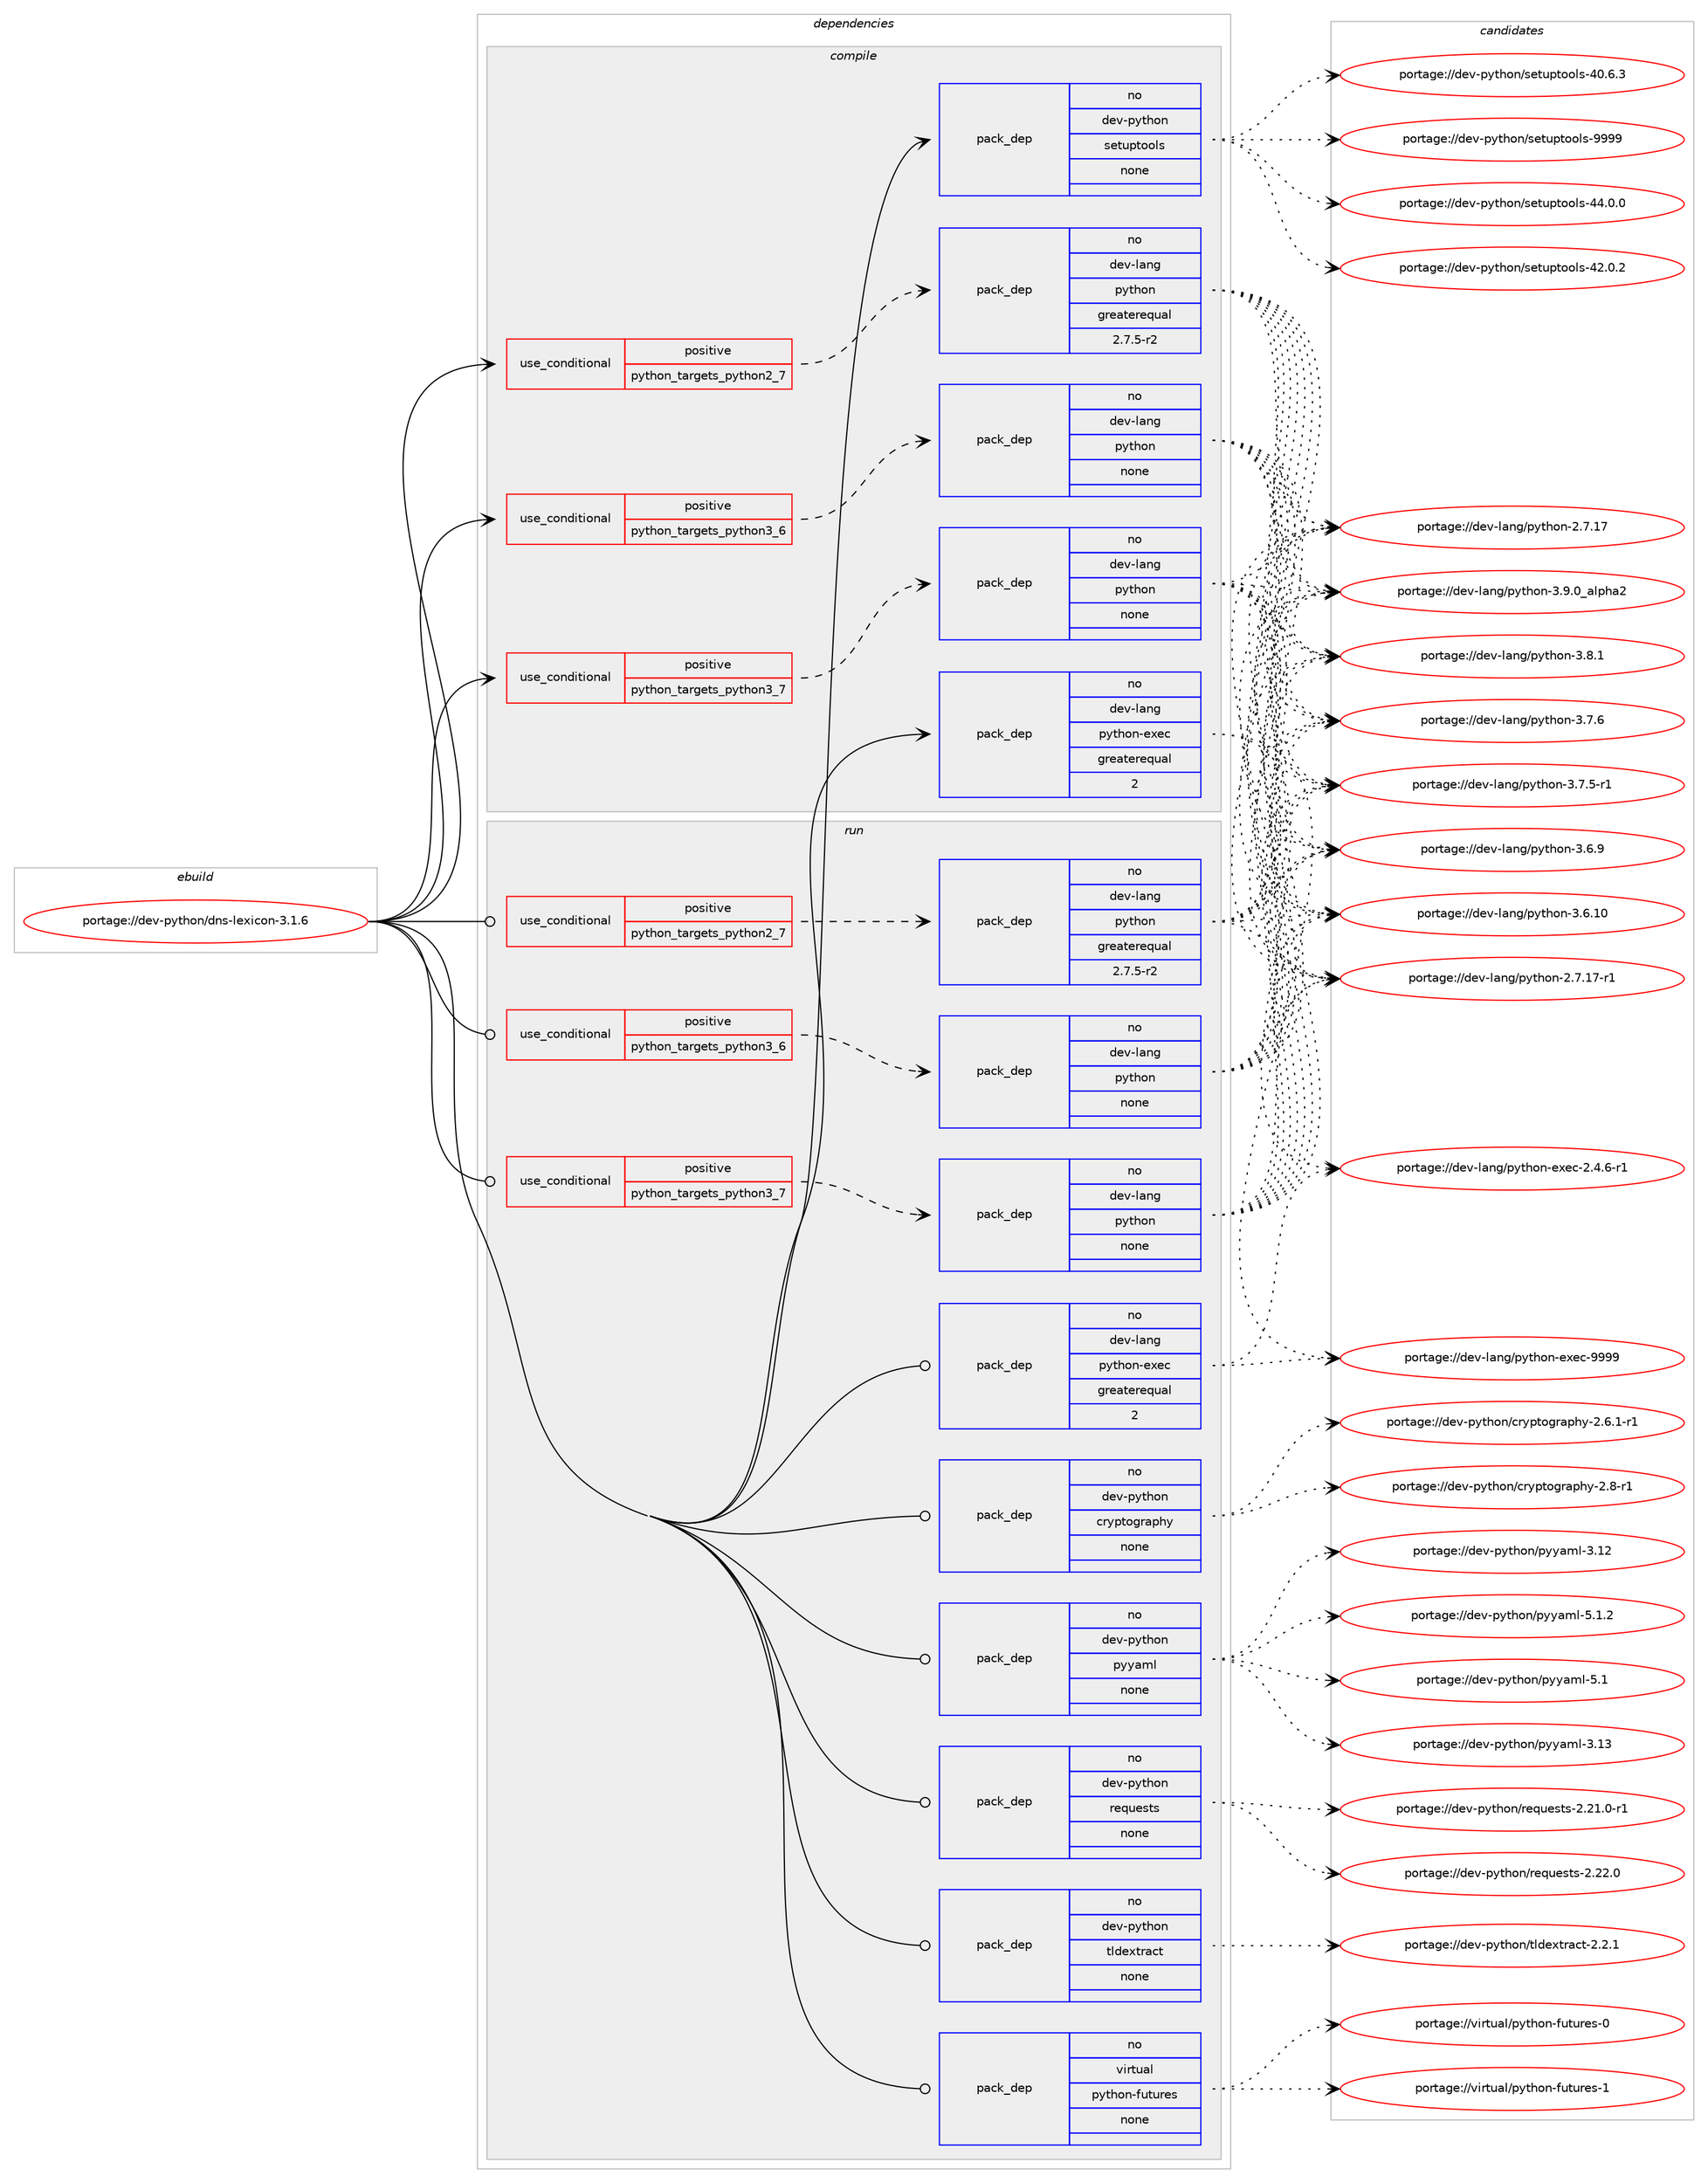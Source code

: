 digraph prolog {

# *************
# Graph options
# *************

newrank=true;
concentrate=true;
compound=true;
graph [rankdir=LR,fontname=Helvetica,fontsize=10,ranksep=1.5];#, ranksep=2.5, nodesep=0.2];
edge  [arrowhead=vee];
node  [fontname=Helvetica,fontsize=10];

# **********
# The ebuild
# **********

subgraph cluster_leftcol {
color=gray;
label=<<i>ebuild</i>>;
id [label="portage://dev-python/dns-lexicon-3.1.6", color=red, width=4, href="../dev-python/dns-lexicon-3.1.6.svg"];
}

# ****************
# The dependencies
# ****************

subgraph cluster_midcol {
color=gray;
label=<<i>dependencies</i>>;
subgraph cluster_compile {
fillcolor="#eeeeee";
style=filled;
label=<<i>compile</i>>;
subgraph cond116704 {
dependency463672 [label=<<TABLE BORDER="0" CELLBORDER="1" CELLSPACING="0" CELLPADDING="4"><TR><TD ROWSPAN="3" CELLPADDING="10">use_conditional</TD></TR><TR><TD>positive</TD></TR><TR><TD>python_targets_python2_7</TD></TR></TABLE>>, shape=none, color=red];
subgraph pack341975 {
dependency463673 [label=<<TABLE BORDER="0" CELLBORDER="1" CELLSPACING="0" CELLPADDING="4" WIDTH="220"><TR><TD ROWSPAN="6" CELLPADDING="30">pack_dep</TD></TR><TR><TD WIDTH="110">no</TD></TR><TR><TD>dev-lang</TD></TR><TR><TD>python</TD></TR><TR><TD>greaterequal</TD></TR><TR><TD>2.7.5-r2</TD></TR></TABLE>>, shape=none, color=blue];
}
dependency463672:e -> dependency463673:w [weight=20,style="dashed",arrowhead="vee"];
}
id:e -> dependency463672:w [weight=20,style="solid",arrowhead="vee"];
subgraph cond116705 {
dependency463674 [label=<<TABLE BORDER="0" CELLBORDER="1" CELLSPACING="0" CELLPADDING="4"><TR><TD ROWSPAN="3" CELLPADDING="10">use_conditional</TD></TR><TR><TD>positive</TD></TR><TR><TD>python_targets_python3_6</TD></TR></TABLE>>, shape=none, color=red];
subgraph pack341976 {
dependency463675 [label=<<TABLE BORDER="0" CELLBORDER="1" CELLSPACING="0" CELLPADDING="4" WIDTH="220"><TR><TD ROWSPAN="6" CELLPADDING="30">pack_dep</TD></TR><TR><TD WIDTH="110">no</TD></TR><TR><TD>dev-lang</TD></TR><TR><TD>python</TD></TR><TR><TD>none</TD></TR><TR><TD></TD></TR></TABLE>>, shape=none, color=blue];
}
dependency463674:e -> dependency463675:w [weight=20,style="dashed",arrowhead="vee"];
}
id:e -> dependency463674:w [weight=20,style="solid",arrowhead="vee"];
subgraph cond116706 {
dependency463676 [label=<<TABLE BORDER="0" CELLBORDER="1" CELLSPACING="0" CELLPADDING="4"><TR><TD ROWSPAN="3" CELLPADDING="10">use_conditional</TD></TR><TR><TD>positive</TD></TR><TR><TD>python_targets_python3_7</TD></TR></TABLE>>, shape=none, color=red];
subgraph pack341977 {
dependency463677 [label=<<TABLE BORDER="0" CELLBORDER="1" CELLSPACING="0" CELLPADDING="4" WIDTH="220"><TR><TD ROWSPAN="6" CELLPADDING="30">pack_dep</TD></TR><TR><TD WIDTH="110">no</TD></TR><TR><TD>dev-lang</TD></TR><TR><TD>python</TD></TR><TR><TD>none</TD></TR><TR><TD></TD></TR></TABLE>>, shape=none, color=blue];
}
dependency463676:e -> dependency463677:w [weight=20,style="dashed",arrowhead="vee"];
}
id:e -> dependency463676:w [weight=20,style="solid",arrowhead="vee"];
subgraph pack341978 {
dependency463678 [label=<<TABLE BORDER="0" CELLBORDER="1" CELLSPACING="0" CELLPADDING="4" WIDTH="220"><TR><TD ROWSPAN="6" CELLPADDING="30">pack_dep</TD></TR><TR><TD WIDTH="110">no</TD></TR><TR><TD>dev-lang</TD></TR><TR><TD>python-exec</TD></TR><TR><TD>greaterequal</TD></TR><TR><TD>2</TD></TR></TABLE>>, shape=none, color=blue];
}
id:e -> dependency463678:w [weight=20,style="solid",arrowhead="vee"];
subgraph pack341979 {
dependency463679 [label=<<TABLE BORDER="0" CELLBORDER="1" CELLSPACING="0" CELLPADDING="4" WIDTH="220"><TR><TD ROWSPAN="6" CELLPADDING="30">pack_dep</TD></TR><TR><TD WIDTH="110">no</TD></TR><TR><TD>dev-python</TD></TR><TR><TD>setuptools</TD></TR><TR><TD>none</TD></TR><TR><TD></TD></TR></TABLE>>, shape=none, color=blue];
}
id:e -> dependency463679:w [weight=20,style="solid",arrowhead="vee"];
}
subgraph cluster_compileandrun {
fillcolor="#eeeeee";
style=filled;
label=<<i>compile and run</i>>;
}
subgraph cluster_run {
fillcolor="#eeeeee";
style=filled;
label=<<i>run</i>>;
subgraph cond116707 {
dependency463680 [label=<<TABLE BORDER="0" CELLBORDER="1" CELLSPACING="0" CELLPADDING="4"><TR><TD ROWSPAN="3" CELLPADDING="10">use_conditional</TD></TR><TR><TD>positive</TD></TR><TR><TD>python_targets_python2_7</TD></TR></TABLE>>, shape=none, color=red];
subgraph pack341980 {
dependency463681 [label=<<TABLE BORDER="0" CELLBORDER="1" CELLSPACING="0" CELLPADDING="4" WIDTH="220"><TR><TD ROWSPAN="6" CELLPADDING="30">pack_dep</TD></TR><TR><TD WIDTH="110">no</TD></TR><TR><TD>dev-lang</TD></TR><TR><TD>python</TD></TR><TR><TD>greaterequal</TD></TR><TR><TD>2.7.5-r2</TD></TR></TABLE>>, shape=none, color=blue];
}
dependency463680:e -> dependency463681:w [weight=20,style="dashed",arrowhead="vee"];
}
id:e -> dependency463680:w [weight=20,style="solid",arrowhead="odot"];
subgraph cond116708 {
dependency463682 [label=<<TABLE BORDER="0" CELLBORDER="1" CELLSPACING="0" CELLPADDING="4"><TR><TD ROWSPAN="3" CELLPADDING="10">use_conditional</TD></TR><TR><TD>positive</TD></TR><TR><TD>python_targets_python3_6</TD></TR></TABLE>>, shape=none, color=red];
subgraph pack341981 {
dependency463683 [label=<<TABLE BORDER="0" CELLBORDER="1" CELLSPACING="0" CELLPADDING="4" WIDTH="220"><TR><TD ROWSPAN="6" CELLPADDING="30">pack_dep</TD></TR><TR><TD WIDTH="110">no</TD></TR><TR><TD>dev-lang</TD></TR><TR><TD>python</TD></TR><TR><TD>none</TD></TR><TR><TD></TD></TR></TABLE>>, shape=none, color=blue];
}
dependency463682:e -> dependency463683:w [weight=20,style="dashed",arrowhead="vee"];
}
id:e -> dependency463682:w [weight=20,style="solid",arrowhead="odot"];
subgraph cond116709 {
dependency463684 [label=<<TABLE BORDER="0" CELLBORDER="1" CELLSPACING="0" CELLPADDING="4"><TR><TD ROWSPAN="3" CELLPADDING="10">use_conditional</TD></TR><TR><TD>positive</TD></TR><TR><TD>python_targets_python3_7</TD></TR></TABLE>>, shape=none, color=red];
subgraph pack341982 {
dependency463685 [label=<<TABLE BORDER="0" CELLBORDER="1" CELLSPACING="0" CELLPADDING="4" WIDTH="220"><TR><TD ROWSPAN="6" CELLPADDING="30">pack_dep</TD></TR><TR><TD WIDTH="110">no</TD></TR><TR><TD>dev-lang</TD></TR><TR><TD>python</TD></TR><TR><TD>none</TD></TR><TR><TD></TD></TR></TABLE>>, shape=none, color=blue];
}
dependency463684:e -> dependency463685:w [weight=20,style="dashed",arrowhead="vee"];
}
id:e -> dependency463684:w [weight=20,style="solid",arrowhead="odot"];
subgraph pack341983 {
dependency463686 [label=<<TABLE BORDER="0" CELLBORDER="1" CELLSPACING="0" CELLPADDING="4" WIDTH="220"><TR><TD ROWSPAN="6" CELLPADDING="30">pack_dep</TD></TR><TR><TD WIDTH="110">no</TD></TR><TR><TD>dev-lang</TD></TR><TR><TD>python-exec</TD></TR><TR><TD>greaterequal</TD></TR><TR><TD>2</TD></TR></TABLE>>, shape=none, color=blue];
}
id:e -> dependency463686:w [weight=20,style="solid",arrowhead="odot"];
subgraph pack341984 {
dependency463687 [label=<<TABLE BORDER="0" CELLBORDER="1" CELLSPACING="0" CELLPADDING="4" WIDTH="220"><TR><TD ROWSPAN="6" CELLPADDING="30">pack_dep</TD></TR><TR><TD WIDTH="110">no</TD></TR><TR><TD>dev-python</TD></TR><TR><TD>cryptography</TD></TR><TR><TD>none</TD></TR><TR><TD></TD></TR></TABLE>>, shape=none, color=blue];
}
id:e -> dependency463687:w [weight=20,style="solid",arrowhead="odot"];
subgraph pack341985 {
dependency463688 [label=<<TABLE BORDER="0" CELLBORDER="1" CELLSPACING="0" CELLPADDING="4" WIDTH="220"><TR><TD ROWSPAN="6" CELLPADDING="30">pack_dep</TD></TR><TR><TD WIDTH="110">no</TD></TR><TR><TD>dev-python</TD></TR><TR><TD>pyyaml</TD></TR><TR><TD>none</TD></TR><TR><TD></TD></TR></TABLE>>, shape=none, color=blue];
}
id:e -> dependency463688:w [weight=20,style="solid",arrowhead="odot"];
subgraph pack341986 {
dependency463689 [label=<<TABLE BORDER="0" CELLBORDER="1" CELLSPACING="0" CELLPADDING="4" WIDTH="220"><TR><TD ROWSPAN="6" CELLPADDING="30">pack_dep</TD></TR><TR><TD WIDTH="110">no</TD></TR><TR><TD>dev-python</TD></TR><TR><TD>requests</TD></TR><TR><TD>none</TD></TR><TR><TD></TD></TR></TABLE>>, shape=none, color=blue];
}
id:e -> dependency463689:w [weight=20,style="solid",arrowhead="odot"];
subgraph pack341987 {
dependency463690 [label=<<TABLE BORDER="0" CELLBORDER="1" CELLSPACING="0" CELLPADDING="4" WIDTH="220"><TR><TD ROWSPAN="6" CELLPADDING="30">pack_dep</TD></TR><TR><TD WIDTH="110">no</TD></TR><TR><TD>dev-python</TD></TR><TR><TD>tldextract</TD></TR><TR><TD>none</TD></TR><TR><TD></TD></TR></TABLE>>, shape=none, color=blue];
}
id:e -> dependency463690:w [weight=20,style="solid",arrowhead="odot"];
subgraph pack341988 {
dependency463691 [label=<<TABLE BORDER="0" CELLBORDER="1" CELLSPACING="0" CELLPADDING="4" WIDTH="220"><TR><TD ROWSPAN="6" CELLPADDING="30">pack_dep</TD></TR><TR><TD WIDTH="110">no</TD></TR><TR><TD>virtual</TD></TR><TR><TD>python-futures</TD></TR><TR><TD>none</TD></TR><TR><TD></TD></TR></TABLE>>, shape=none, color=blue];
}
id:e -> dependency463691:w [weight=20,style="solid",arrowhead="odot"];
}
}

# **************
# The candidates
# **************

subgraph cluster_choices {
rank=same;
color=gray;
label=<<i>candidates</i>>;

subgraph choice341975 {
color=black;
nodesep=1;
choice10010111845108971101034711212111610411111045514657464895971081121049750 [label="portage://dev-lang/python-3.9.0_alpha2", color=red, width=4,href="../dev-lang/python-3.9.0_alpha2.svg"];
choice100101118451089711010347112121116104111110455146564649 [label="portage://dev-lang/python-3.8.1", color=red, width=4,href="../dev-lang/python-3.8.1.svg"];
choice100101118451089711010347112121116104111110455146554654 [label="portage://dev-lang/python-3.7.6", color=red, width=4,href="../dev-lang/python-3.7.6.svg"];
choice1001011184510897110103471121211161041111104551465546534511449 [label="portage://dev-lang/python-3.7.5-r1", color=red, width=4,href="../dev-lang/python-3.7.5-r1.svg"];
choice100101118451089711010347112121116104111110455146544657 [label="portage://dev-lang/python-3.6.9", color=red, width=4,href="../dev-lang/python-3.6.9.svg"];
choice10010111845108971101034711212111610411111045514654464948 [label="portage://dev-lang/python-3.6.10", color=red, width=4,href="../dev-lang/python-3.6.10.svg"];
choice100101118451089711010347112121116104111110455046554649554511449 [label="portage://dev-lang/python-2.7.17-r1", color=red, width=4,href="../dev-lang/python-2.7.17-r1.svg"];
choice10010111845108971101034711212111610411111045504655464955 [label="portage://dev-lang/python-2.7.17", color=red, width=4,href="../dev-lang/python-2.7.17.svg"];
dependency463673:e -> choice10010111845108971101034711212111610411111045514657464895971081121049750:w [style=dotted,weight="100"];
dependency463673:e -> choice100101118451089711010347112121116104111110455146564649:w [style=dotted,weight="100"];
dependency463673:e -> choice100101118451089711010347112121116104111110455146554654:w [style=dotted,weight="100"];
dependency463673:e -> choice1001011184510897110103471121211161041111104551465546534511449:w [style=dotted,weight="100"];
dependency463673:e -> choice100101118451089711010347112121116104111110455146544657:w [style=dotted,weight="100"];
dependency463673:e -> choice10010111845108971101034711212111610411111045514654464948:w [style=dotted,weight="100"];
dependency463673:e -> choice100101118451089711010347112121116104111110455046554649554511449:w [style=dotted,weight="100"];
dependency463673:e -> choice10010111845108971101034711212111610411111045504655464955:w [style=dotted,weight="100"];
}
subgraph choice341976 {
color=black;
nodesep=1;
choice10010111845108971101034711212111610411111045514657464895971081121049750 [label="portage://dev-lang/python-3.9.0_alpha2", color=red, width=4,href="../dev-lang/python-3.9.0_alpha2.svg"];
choice100101118451089711010347112121116104111110455146564649 [label="portage://dev-lang/python-3.8.1", color=red, width=4,href="../dev-lang/python-3.8.1.svg"];
choice100101118451089711010347112121116104111110455146554654 [label="portage://dev-lang/python-3.7.6", color=red, width=4,href="../dev-lang/python-3.7.6.svg"];
choice1001011184510897110103471121211161041111104551465546534511449 [label="portage://dev-lang/python-3.7.5-r1", color=red, width=4,href="../dev-lang/python-3.7.5-r1.svg"];
choice100101118451089711010347112121116104111110455146544657 [label="portage://dev-lang/python-3.6.9", color=red, width=4,href="../dev-lang/python-3.6.9.svg"];
choice10010111845108971101034711212111610411111045514654464948 [label="portage://dev-lang/python-3.6.10", color=red, width=4,href="../dev-lang/python-3.6.10.svg"];
choice100101118451089711010347112121116104111110455046554649554511449 [label="portage://dev-lang/python-2.7.17-r1", color=red, width=4,href="../dev-lang/python-2.7.17-r1.svg"];
choice10010111845108971101034711212111610411111045504655464955 [label="portage://dev-lang/python-2.7.17", color=red, width=4,href="../dev-lang/python-2.7.17.svg"];
dependency463675:e -> choice10010111845108971101034711212111610411111045514657464895971081121049750:w [style=dotted,weight="100"];
dependency463675:e -> choice100101118451089711010347112121116104111110455146564649:w [style=dotted,weight="100"];
dependency463675:e -> choice100101118451089711010347112121116104111110455146554654:w [style=dotted,weight="100"];
dependency463675:e -> choice1001011184510897110103471121211161041111104551465546534511449:w [style=dotted,weight="100"];
dependency463675:e -> choice100101118451089711010347112121116104111110455146544657:w [style=dotted,weight="100"];
dependency463675:e -> choice10010111845108971101034711212111610411111045514654464948:w [style=dotted,weight="100"];
dependency463675:e -> choice100101118451089711010347112121116104111110455046554649554511449:w [style=dotted,weight="100"];
dependency463675:e -> choice10010111845108971101034711212111610411111045504655464955:w [style=dotted,weight="100"];
}
subgraph choice341977 {
color=black;
nodesep=1;
choice10010111845108971101034711212111610411111045514657464895971081121049750 [label="portage://dev-lang/python-3.9.0_alpha2", color=red, width=4,href="../dev-lang/python-3.9.0_alpha2.svg"];
choice100101118451089711010347112121116104111110455146564649 [label="portage://dev-lang/python-3.8.1", color=red, width=4,href="../dev-lang/python-3.8.1.svg"];
choice100101118451089711010347112121116104111110455146554654 [label="portage://dev-lang/python-3.7.6", color=red, width=4,href="../dev-lang/python-3.7.6.svg"];
choice1001011184510897110103471121211161041111104551465546534511449 [label="portage://dev-lang/python-3.7.5-r1", color=red, width=4,href="../dev-lang/python-3.7.5-r1.svg"];
choice100101118451089711010347112121116104111110455146544657 [label="portage://dev-lang/python-3.6.9", color=red, width=4,href="../dev-lang/python-3.6.9.svg"];
choice10010111845108971101034711212111610411111045514654464948 [label="portage://dev-lang/python-3.6.10", color=red, width=4,href="../dev-lang/python-3.6.10.svg"];
choice100101118451089711010347112121116104111110455046554649554511449 [label="portage://dev-lang/python-2.7.17-r1", color=red, width=4,href="../dev-lang/python-2.7.17-r1.svg"];
choice10010111845108971101034711212111610411111045504655464955 [label="portage://dev-lang/python-2.7.17", color=red, width=4,href="../dev-lang/python-2.7.17.svg"];
dependency463677:e -> choice10010111845108971101034711212111610411111045514657464895971081121049750:w [style=dotted,weight="100"];
dependency463677:e -> choice100101118451089711010347112121116104111110455146564649:w [style=dotted,weight="100"];
dependency463677:e -> choice100101118451089711010347112121116104111110455146554654:w [style=dotted,weight="100"];
dependency463677:e -> choice1001011184510897110103471121211161041111104551465546534511449:w [style=dotted,weight="100"];
dependency463677:e -> choice100101118451089711010347112121116104111110455146544657:w [style=dotted,weight="100"];
dependency463677:e -> choice10010111845108971101034711212111610411111045514654464948:w [style=dotted,weight="100"];
dependency463677:e -> choice100101118451089711010347112121116104111110455046554649554511449:w [style=dotted,weight="100"];
dependency463677:e -> choice10010111845108971101034711212111610411111045504655464955:w [style=dotted,weight="100"];
}
subgraph choice341978 {
color=black;
nodesep=1;
choice10010111845108971101034711212111610411111045101120101994557575757 [label="portage://dev-lang/python-exec-9999", color=red, width=4,href="../dev-lang/python-exec-9999.svg"];
choice10010111845108971101034711212111610411111045101120101994550465246544511449 [label="portage://dev-lang/python-exec-2.4.6-r1", color=red, width=4,href="../dev-lang/python-exec-2.4.6-r1.svg"];
dependency463678:e -> choice10010111845108971101034711212111610411111045101120101994557575757:w [style=dotted,weight="100"];
dependency463678:e -> choice10010111845108971101034711212111610411111045101120101994550465246544511449:w [style=dotted,weight="100"];
}
subgraph choice341979 {
color=black;
nodesep=1;
choice10010111845112121116104111110471151011161171121161111111081154557575757 [label="portage://dev-python/setuptools-9999", color=red, width=4,href="../dev-python/setuptools-9999.svg"];
choice100101118451121211161041111104711510111611711211611111110811545525246484648 [label="portage://dev-python/setuptools-44.0.0", color=red, width=4,href="../dev-python/setuptools-44.0.0.svg"];
choice100101118451121211161041111104711510111611711211611111110811545525046484650 [label="portage://dev-python/setuptools-42.0.2", color=red, width=4,href="../dev-python/setuptools-42.0.2.svg"];
choice100101118451121211161041111104711510111611711211611111110811545524846544651 [label="portage://dev-python/setuptools-40.6.3", color=red, width=4,href="../dev-python/setuptools-40.6.3.svg"];
dependency463679:e -> choice10010111845112121116104111110471151011161171121161111111081154557575757:w [style=dotted,weight="100"];
dependency463679:e -> choice100101118451121211161041111104711510111611711211611111110811545525246484648:w [style=dotted,weight="100"];
dependency463679:e -> choice100101118451121211161041111104711510111611711211611111110811545525046484650:w [style=dotted,weight="100"];
dependency463679:e -> choice100101118451121211161041111104711510111611711211611111110811545524846544651:w [style=dotted,weight="100"];
}
subgraph choice341980 {
color=black;
nodesep=1;
choice10010111845108971101034711212111610411111045514657464895971081121049750 [label="portage://dev-lang/python-3.9.0_alpha2", color=red, width=4,href="../dev-lang/python-3.9.0_alpha2.svg"];
choice100101118451089711010347112121116104111110455146564649 [label="portage://dev-lang/python-3.8.1", color=red, width=4,href="../dev-lang/python-3.8.1.svg"];
choice100101118451089711010347112121116104111110455146554654 [label="portage://dev-lang/python-3.7.6", color=red, width=4,href="../dev-lang/python-3.7.6.svg"];
choice1001011184510897110103471121211161041111104551465546534511449 [label="portage://dev-lang/python-3.7.5-r1", color=red, width=4,href="../dev-lang/python-3.7.5-r1.svg"];
choice100101118451089711010347112121116104111110455146544657 [label="portage://dev-lang/python-3.6.9", color=red, width=4,href="../dev-lang/python-3.6.9.svg"];
choice10010111845108971101034711212111610411111045514654464948 [label="portage://dev-lang/python-3.6.10", color=red, width=4,href="../dev-lang/python-3.6.10.svg"];
choice100101118451089711010347112121116104111110455046554649554511449 [label="portage://dev-lang/python-2.7.17-r1", color=red, width=4,href="../dev-lang/python-2.7.17-r1.svg"];
choice10010111845108971101034711212111610411111045504655464955 [label="portage://dev-lang/python-2.7.17", color=red, width=4,href="../dev-lang/python-2.7.17.svg"];
dependency463681:e -> choice10010111845108971101034711212111610411111045514657464895971081121049750:w [style=dotted,weight="100"];
dependency463681:e -> choice100101118451089711010347112121116104111110455146564649:w [style=dotted,weight="100"];
dependency463681:e -> choice100101118451089711010347112121116104111110455146554654:w [style=dotted,weight="100"];
dependency463681:e -> choice1001011184510897110103471121211161041111104551465546534511449:w [style=dotted,weight="100"];
dependency463681:e -> choice100101118451089711010347112121116104111110455146544657:w [style=dotted,weight="100"];
dependency463681:e -> choice10010111845108971101034711212111610411111045514654464948:w [style=dotted,weight="100"];
dependency463681:e -> choice100101118451089711010347112121116104111110455046554649554511449:w [style=dotted,weight="100"];
dependency463681:e -> choice10010111845108971101034711212111610411111045504655464955:w [style=dotted,weight="100"];
}
subgraph choice341981 {
color=black;
nodesep=1;
choice10010111845108971101034711212111610411111045514657464895971081121049750 [label="portage://dev-lang/python-3.9.0_alpha2", color=red, width=4,href="../dev-lang/python-3.9.0_alpha2.svg"];
choice100101118451089711010347112121116104111110455146564649 [label="portage://dev-lang/python-3.8.1", color=red, width=4,href="../dev-lang/python-3.8.1.svg"];
choice100101118451089711010347112121116104111110455146554654 [label="portage://dev-lang/python-3.7.6", color=red, width=4,href="../dev-lang/python-3.7.6.svg"];
choice1001011184510897110103471121211161041111104551465546534511449 [label="portage://dev-lang/python-3.7.5-r1", color=red, width=4,href="../dev-lang/python-3.7.5-r1.svg"];
choice100101118451089711010347112121116104111110455146544657 [label="portage://dev-lang/python-3.6.9", color=red, width=4,href="../dev-lang/python-3.6.9.svg"];
choice10010111845108971101034711212111610411111045514654464948 [label="portage://dev-lang/python-3.6.10", color=red, width=4,href="../dev-lang/python-3.6.10.svg"];
choice100101118451089711010347112121116104111110455046554649554511449 [label="portage://dev-lang/python-2.7.17-r1", color=red, width=4,href="../dev-lang/python-2.7.17-r1.svg"];
choice10010111845108971101034711212111610411111045504655464955 [label="portage://dev-lang/python-2.7.17", color=red, width=4,href="../dev-lang/python-2.7.17.svg"];
dependency463683:e -> choice10010111845108971101034711212111610411111045514657464895971081121049750:w [style=dotted,weight="100"];
dependency463683:e -> choice100101118451089711010347112121116104111110455146564649:w [style=dotted,weight="100"];
dependency463683:e -> choice100101118451089711010347112121116104111110455146554654:w [style=dotted,weight="100"];
dependency463683:e -> choice1001011184510897110103471121211161041111104551465546534511449:w [style=dotted,weight="100"];
dependency463683:e -> choice100101118451089711010347112121116104111110455146544657:w [style=dotted,weight="100"];
dependency463683:e -> choice10010111845108971101034711212111610411111045514654464948:w [style=dotted,weight="100"];
dependency463683:e -> choice100101118451089711010347112121116104111110455046554649554511449:w [style=dotted,weight="100"];
dependency463683:e -> choice10010111845108971101034711212111610411111045504655464955:w [style=dotted,weight="100"];
}
subgraph choice341982 {
color=black;
nodesep=1;
choice10010111845108971101034711212111610411111045514657464895971081121049750 [label="portage://dev-lang/python-3.9.0_alpha2", color=red, width=4,href="../dev-lang/python-3.9.0_alpha2.svg"];
choice100101118451089711010347112121116104111110455146564649 [label="portage://dev-lang/python-3.8.1", color=red, width=4,href="../dev-lang/python-3.8.1.svg"];
choice100101118451089711010347112121116104111110455146554654 [label="portage://dev-lang/python-3.7.6", color=red, width=4,href="../dev-lang/python-3.7.6.svg"];
choice1001011184510897110103471121211161041111104551465546534511449 [label="portage://dev-lang/python-3.7.5-r1", color=red, width=4,href="../dev-lang/python-3.7.5-r1.svg"];
choice100101118451089711010347112121116104111110455146544657 [label="portage://dev-lang/python-3.6.9", color=red, width=4,href="../dev-lang/python-3.6.9.svg"];
choice10010111845108971101034711212111610411111045514654464948 [label="portage://dev-lang/python-3.6.10", color=red, width=4,href="../dev-lang/python-3.6.10.svg"];
choice100101118451089711010347112121116104111110455046554649554511449 [label="portage://dev-lang/python-2.7.17-r1", color=red, width=4,href="../dev-lang/python-2.7.17-r1.svg"];
choice10010111845108971101034711212111610411111045504655464955 [label="portage://dev-lang/python-2.7.17", color=red, width=4,href="../dev-lang/python-2.7.17.svg"];
dependency463685:e -> choice10010111845108971101034711212111610411111045514657464895971081121049750:w [style=dotted,weight="100"];
dependency463685:e -> choice100101118451089711010347112121116104111110455146564649:w [style=dotted,weight="100"];
dependency463685:e -> choice100101118451089711010347112121116104111110455146554654:w [style=dotted,weight="100"];
dependency463685:e -> choice1001011184510897110103471121211161041111104551465546534511449:w [style=dotted,weight="100"];
dependency463685:e -> choice100101118451089711010347112121116104111110455146544657:w [style=dotted,weight="100"];
dependency463685:e -> choice10010111845108971101034711212111610411111045514654464948:w [style=dotted,weight="100"];
dependency463685:e -> choice100101118451089711010347112121116104111110455046554649554511449:w [style=dotted,weight="100"];
dependency463685:e -> choice10010111845108971101034711212111610411111045504655464955:w [style=dotted,weight="100"];
}
subgraph choice341983 {
color=black;
nodesep=1;
choice10010111845108971101034711212111610411111045101120101994557575757 [label="portage://dev-lang/python-exec-9999", color=red, width=4,href="../dev-lang/python-exec-9999.svg"];
choice10010111845108971101034711212111610411111045101120101994550465246544511449 [label="portage://dev-lang/python-exec-2.4.6-r1", color=red, width=4,href="../dev-lang/python-exec-2.4.6-r1.svg"];
dependency463686:e -> choice10010111845108971101034711212111610411111045101120101994557575757:w [style=dotted,weight="100"];
dependency463686:e -> choice10010111845108971101034711212111610411111045101120101994550465246544511449:w [style=dotted,weight="100"];
}
subgraph choice341984 {
color=black;
nodesep=1;
choice10010111845112121116104111110479911412111211611110311497112104121455046564511449 [label="portage://dev-python/cryptography-2.8-r1", color=red, width=4,href="../dev-python/cryptography-2.8-r1.svg"];
choice100101118451121211161041111104799114121112116111103114971121041214550465446494511449 [label="portage://dev-python/cryptography-2.6.1-r1", color=red, width=4,href="../dev-python/cryptography-2.6.1-r1.svg"];
dependency463687:e -> choice10010111845112121116104111110479911412111211611110311497112104121455046564511449:w [style=dotted,weight="100"];
dependency463687:e -> choice100101118451121211161041111104799114121112116111103114971121041214550465446494511449:w [style=dotted,weight="100"];
}
subgraph choice341985 {
color=black;
nodesep=1;
choice100101118451121211161041111104711212112197109108455346494650 [label="portage://dev-python/pyyaml-5.1.2", color=red, width=4,href="../dev-python/pyyaml-5.1.2.svg"];
choice10010111845112121116104111110471121211219710910845534649 [label="portage://dev-python/pyyaml-5.1", color=red, width=4,href="../dev-python/pyyaml-5.1.svg"];
choice1001011184511212111610411111047112121121971091084551464951 [label="portage://dev-python/pyyaml-3.13", color=red, width=4,href="../dev-python/pyyaml-3.13.svg"];
choice1001011184511212111610411111047112121121971091084551464950 [label="portage://dev-python/pyyaml-3.12", color=red, width=4,href="../dev-python/pyyaml-3.12.svg"];
dependency463688:e -> choice100101118451121211161041111104711212112197109108455346494650:w [style=dotted,weight="100"];
dependency463688:e -> choice10010111845112121116104111110471121211219710910845534649:w [style=dotted,weight="100"];
dependency463688:e -> choice1001011184511212111610411111047112121121971091084551464951:w [style=dotted,weight="100"];
dependency463688:e -> choice1001011184511212111610411111047112121121971091084551464950:w [style=dotted,weight="100"];
}
subgraph choice341986 {
color=black;
nodesep=1;
choice100101118451121211161041111104711410111311710111511611545504650504648 [label="portage://dev-python/requests-2.22.0", color=red, width=4,href="../dev-python/requests-2.22.0.svg"];
choice1001011184511212111610411111047114101113117101115116115455046504946484511449 [label="portage://dev-python/requests-2.21.0-r1", color=red, width=4,href="../dev-python/requests-2.21.0-r1.svg"];
dependency463689:e -> choice100101118451121211161041111104711410111311710111511611545504650504648:w [style=dotted,weight="100"];
dependency463689:e -> choice1001011184511212111610411111047114101113117101115116115455046504946484511449:w [style=dotted,weight="100"];
}
subgraph choice341987 {
color=black;
nodesep=1;
choice10010111845112121116104111110471161081001011201161149799116455046504649 [label="portage://dev-python/tldextract-2.2.1", color=red, width=4,href="../dev-python/tldextract-2.2.1.svg"];
dependency463690:e -> choice10010111845112121116104111110471161081001011201161149799116455046504649:w [style=dotted,weight="100"];
}
subgraph choice341988 {
color=black;
nodesep=1;
choice1181051141161179710847112121116104111110451021171161171141011154549 [label="portage://virtual/python-futures-1", color=red, width=4,href="../virtual/python-futures-1.svg"];
choice1181051141161179710847112121116104111110451021171161171141011154548 [label="portage://virtual/python-futures-0", color=red, width=4,href="../virtual/python-futures-0.svg"];
dependency463691:e -> choice1181051141161179710847112121116104111110451021171161171141011154549:w [style=dotted,weight="100"];
dependency463691:e -> choice1181051141161179710847112121116104111110451021171161171141011154548:w [style=dotted,weight="100"];
}
}

}
